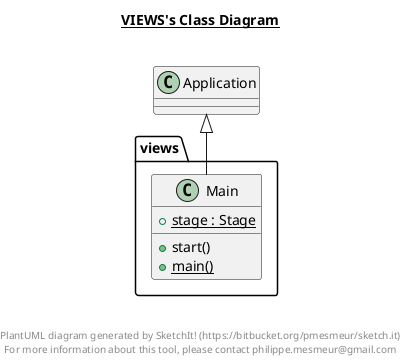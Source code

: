 @startuml

title __VIEWS's Class Diagram__\n

  package views {
    class Main {
        {static} + stage : Stage
        + start()
        {static} + main()
    }
  }
  

  Main -up-|> Application


right footer


PlantUML diagram generated by SketchIt! (https://bitbucket.org/pmesmeur/sketch.it)
For more information about this tool, please contact philippe.mesmeur@gmail.com
endfooter

@enduml
